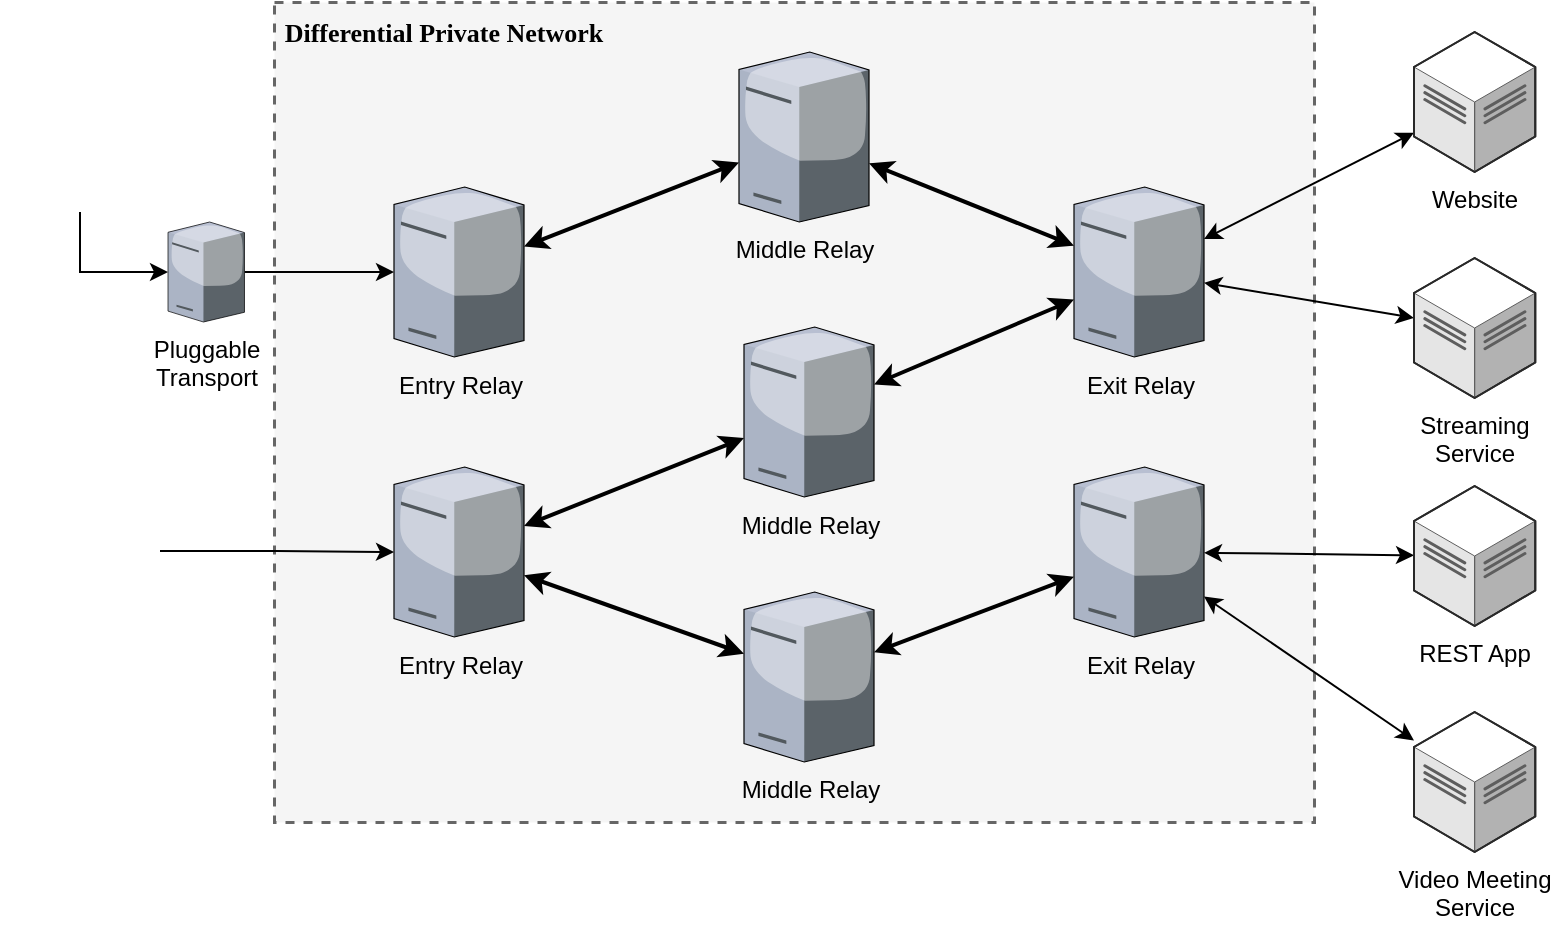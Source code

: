 <mxfile scale="1" border="0" version="26.1.3">
  <diagram name="Page-1" id="En6bQN4-2kuQlOfrFLoK">
    <mxGraphModel dx="1050" dy="576" grid="1" gridSize="10" guides="1" tooltips="1" connect="1" arrows="1" fold="1" page="1" pageScale="1" pageWidth="1200" pageHeight="1920" background="none" math="0" shadow="0">
      <root>
        <mxCell id="0" />
        <mxCell id="1" parent="0" />
        <mxCell id="xC1T_QX-XHvz61IMMwCN-7" value="" style="rounded=0;whiteSpace=wrap;html=1;fillColor=#f5f5f5;dashed=1;strokeWidth=1.5;perimeterSpacing=0;fontColor=#333333;strokeColor=#666666;" vertex="1" parent="1">
          <mxGeometry x="200" y="225" width="520" height="410" as="geometry" />
        </mxCell>
        <mxCell id="xC1T_QX-XHvz61IMMwCN-23" style="edgeStyle=orthogonalEdgeStyle;rounded=0;orthogonalLoop=1;jettySize=auto;html=1;" edge="1" parent="1" source="8LBH4XIUtGPgL_ykkFRC-2" target="xC1T_QX-XHvz61IMMwCN-8">
          <mxGeometry relative="1" as="geometry">
            <Array as="points">
              <mxPoint x="103" y="360" />
            </Array>
          </mxGeometry>
        </mxCell>
        <mxCell id="8LBH4XIUtGPgL_ykkFRC-2" value="" style="shape=image;html=1;verticalAlign=top;verticalLabelPosition=bottom;labelBackgroundColor=#ffffff;imageAspect=0;aspect=fixed;image=https://cdn0.iconfinder.com/data/icons/google-material-design-3-0/48/ic_face_48px-128.png" parent="1" vertex="1">
          <mxGeometry x="63" y="250" width="80" height="80" as="geometry" />
        </mxCell>
        <mxCell id="8LBH4XIUtGPgL_ykkFRC-6" style="rounded=0;orthogonalLoop=1;jettySize=auto;html=1;startArrow=classic;startFill=1;strokeWidth=2;" parent="1" source="8LBH4XIUtGPgL_ykkFRC-3" target="8LBH4XIUtGPgL_ykkFRC-4" edge="1">
          <mxGeometry relative="1" as="geometry" />
        </mxCell>
        <mxCell id="xC1T_QX-XHvz61IMMwCN-25" style="rounded=0;orthogonalLoop=1;jettySize=auto;html=1;strokeWidth=2;startArrow=classic;startFill=1;" edge="1" parent="1" source="8LBH4XIUtGPgL_ykkFRC-3" target="8LBH4XIUtGPgL_ykkFRC-9">
          <mxGeometry relative="1" as="geometry" />
        </mxCell>
        <mxCell id="8LBH4XIUtGPgL_ykkFRC-3" value="Entry&amp;nbsp;&lt;span style=&quot;background-color: transparent; color: light-dark(rgb(0, 0, 0), rgb(255, 255, 255));&quot;&gt;Relay&lt;/span&gt;" style="verticalLabelPosition=bottom;sketch=0;aspect=fixed;html=1;verticalAlign=top;strokeColor=none;align=center;outlineConnect=0;shape=mxgraph.citrix.tower_server;" parent="1" vertex="1">
          <mxGeometry x="260" y="457.5" width="65" height="85" as="geometry" />
        </mxCell>
        <mxCell id="8LBH4XIUtGPgL_ykkFRC-7" style="rounded=0;orthogonalLoop=1;jettySize=auto;html=1;startArrow=classic;startFill=1;strokeWidth=2;" parent="1" source="8LBH4XIUtGPgL_ykkFRC-4" target="8LBH4XIUtGPgL_ykkFRC-12" edge="1">
          <mxGeometry relative="1" as="geometry" />
        </mxCell>
        <mxCell id="8LBH4XIUtGPgL_ykkFRC-4" value="Middle Relay" style="verticalLabelPosition=bottom;sketch=0;aspect=fixed;html=1;verticalAlign=top;strokeColor=none;align=center;outlineConnect=0;shape=mxgraph.citrix.tower_server;" parent="1" vertex="1">
          <mxGeometry x="435" y="387.5" width="65" height="85" as="geometry" />
        </mxCell>
        <mxCell id="xC1T_QX-XHvz61IMMwCN-15" style="rounded=0;orthogonalLoop=1;jettySize=auto;html=1;startArrow=classic;startFill=1;" edge="1" parent="1" source="8LBH4XIUtGPgL_ykkFRC-5" target="xC1T_QX-XHvz61IMMwCN-4">
          <mxGeometry relative="1" as="geometry" />
        </mxCell>
        <mxCell id="xC1T_QX-XHvz61IMMwCN-27" style="rounded=0;orthogonalLoop=1;jettySize=auto;html=1;startArrow=classic;startFill=1;" edge="1" parent="1" source="8LBH4XIUtGPgL_ykkFRC-5" target="xC1T_QX-XHvz61IMMwCN-3">
          <mxGeometry relative="1" as="geometry" />
        </mxCell>
        <mxCell id="8LBH4XIUtGPgL_ykkFRC-5" value="Exit Relay" style="verticalLabelPosition=bottom;sketch=0;aspect=fixed;html=1;verticalAlign=top;strokeColor=none;align=center;outlineConnect=0;shape=mxgraph.citrix.tower_server;" parent="1" vertex="1">
          <mxGeometry x="600" y="457.5" width="65" height="85" as="geometry" />
        </mxCell>
        <mxCell id="8LBH4XIUtGPgL_ykkFRC-14" style="rounded=0;orthogonalLoop=1;jettySize=auto;html=1;startArrow=classic;startFill=1;strokeWidth=2;" parent="1" source="8LBH4XIUtGPgL_ykkFRC-8" target="8LBH4XIUtGPgL_ykkFRC-12" edge="1">
          <mxGeometry relative="1" as="geometry" />
        </mxCell>
        <mxCell id="8LBH4XIUtGPgL_ykkFRC-8" value="Middle Relay" style="verticalLabelPosition=bottom;sketch=0;aspect=fixed;html=1;verticalAlign=top;strokeColor=none;align=center;outlineConnect=0;shape=mxgraph.citrix.tower_server;" parent="1" vertex="1">
          <mxGeometry x="432.5" y="250" width="65" height="85" as="geometry" />
        </mxCell>
        <mxCell id="xC1T_QX-XHvz61IMMwCN-26" style="rounded=0;orthogonalLoop=1;jettySize=auto;html=1;strokeWidth=2;startArrow=classic;startFill=1;" edge="1" parent="1" source="8LBH4XIUtGPgL_ykkFRC-9" target="8LBH4XIUtGPgL_ykkFRC-5">
          <mxGeometry relative="1" as="geometry" />
        </mxCell>
        <mxCell id="8LBH4XIUtGPgL_ykkFRC-9" value="Middle Relay" style="verticalLabelPosition=bottom;sketch=0;aspect=fixed;html=1;verticalAlign=top;strokeColor=none;align=center;outlineConnect=0;shape=mxgraph.citrix.tower_server;" parent="1" vertex="1">
          <mxGeometry x="435" y="520" width="65" height="85" as="geometry" />
        </mxCell>
        <mxCell id="8LBH4XIUtGPgL_ykkFRC-11" style="rounded=0;orthogonalLoop=1;jettySize=auto;html=1;startArrow=classic;startFill=1;strokeWidth=2;" parent="1" source="8LBH4XIUtGPgL_ykkFRC-10" target="8LBH4XIUtGPgL_ykkFRC-8" edge="1">
          <mxGeometry relative="1" as="geometry" />
        </mxCell>
        <mxCell id="8LBH4XIUtGPgL_ykkFRC-10" value="Entry&amp;nbsp;&lt;span style=&quot;background-color: transparent; color: light-dark(rgb(0, 0, 0), rgb(255, 255, 255));&quot;&gt;Relay&lt;/span&gt;" style="verticalLabelPosition=bottom;sketch=0;aspect=fixed;html=1;verticalAlign=top;strokeColor=none;align=center;outlineConnect=0;shape=mxgraph.citrix.tower_server;" parent="1" vertex="1">
          <mxGeometry x="260" y="317.5" width="65" height="85" as="geometry" />
        </mxCell>
        <mxCell id="xC1T_QX-XHvz61IMMwCN-13" style="rounded=0;orthogonalLoop=1;jettySize=auto;html=1;startArrow=classic;startFill=1;" edge="1" parent="1" source="8LBH4XIUtGPgL_ykkFRC-12" target="xC1T_QX-XHvz61IMMwCN-2">
          <mxGeometry relative="1" as="geometry" />
        </mxCell>
        <mxCell id="xC1T_QX-XHvz61IMMwCN-14" style="rounded=0;orthogonalLoop=1;jettySize=auto;html=1;startArrow=classic;startFill=1;" edge="1" parent="1" source="8LBH4XIUtGPgL_ykkFRC-12" target="xC1T_QX-XHvz61IMMwCN-1">
          <mxGeometry relative="1" as="geometry" />
        </mxCell>
        <mxCell id="8LBH4XIUtGPgL_ykkFRC-12" value="Exit Relay" style="verticalLabelPosition=bottom;sketch=0;aspect=fixed;html=1;verticalAlign=top;strokeColor=none;align=center;outlineConnect=0;shape=mxgraph.citrix.tower_server;" parent="1" vertex="1">
          <mxGeometry x="600" y="317.5" width="65" height="85" as="geometry" />
        </mxCell>
        <mxCell id="xC1T_QX-XHvz61IMMwCN-1" value="Website" style="verticalLabelPosition=bottom;html=1;verticalAlign=top;strokeWidth=1;align=center;outlineConnect=0;dashed=0;outlineConnect=0;shape=mxgraph.aws3d.dataCenter;strokeColor=#5E5E5E;aspect=fixed;" vertex="1" parent="1">
          <mxGeometry x="770" y="240" width="60.64" height="70" as="geometry" />
        </mxCell>
        <mxCell id="xC1T_QX-XHvz61IMMwCN-2" value="Str&lt;span style=&quot;background-color: transparent; color: light-dark(rgb(0, 0, 0), rgb(255, 255, 255));&quot;&gt;eaming&lt;/span&gt;&lt;div&gt;&lt;div&gt;Service&lt;/div&gt;&lt;/div&gt;" style="verticalLabelPosition=bottom;html=1;verticalAlign=top;strokeWidth=1;align=center;outlineConnect=0;dashed=0;outlineConnect=0;shape=mxgraph.aws3d.dataCenter;strokeColor=#5E5E5E;aspect=fixed;" vertex="1" parent="1">
          <mxGeometry x="770" y="353" width="60.64" height="70" as="geometry" />
        </mxCell>
        <mxCell id="xC1T_QX-XHvz61IMMwCN-3" value="REST App" style="verticalLabelPosition=bottom;html=1;verticalAlign=top;strokeWidth=1;align=center;outlineConnect=0;dashed=0;outlineConnect=0;shape=mxgraph.aws3d.dataCenter;strokeColor=#5E5E5E;aspect=fixed;" vertex="1" parent="1">
          <mxGeometry x="770" y="467" width="60.64" height="70" as="geometry" />
        </mxCell>
        <mxCell id="xC1T_QX-XHvz61IMMwCN-4" value="Video Meeting&lt;div&gt;Service&lt;/div&gt;" style="verticalLabelPosition=bottom;html=1;verticalAlign=top;strokeWidth=1;align=center;outlineConnect=0;dashed=0;outlineConnect=0;shape=mxgraph.aws3d.dataCenter;strokeColor=#5E5E5E;aspect=fixed;" vertex="1" parent="1">
          <mxGeometry x="770" y="580" width="60.64" height="70" as="geometry" />
        </mxCell>
        <mxCell id="xC1T_QX-XHvz61IMMwCN-11" style="edgeStyle=orthogonalEdgeStyle;rounded=0;orthogonalLoop=1;jettySize=auto;html=1;" edge="1" parent="1" source="xC1T_QX-XHvz61IMMwCN-8" target="8LBH4XIUtGPgL_ykkFRC-10">
          <mxGeometry relative="1" as="geometry" />
        </mxCell>
        <mxCell id="xC1T_QX-XHvz61IMMwCN-8" value="Pluggable&lt;div&gt;Transport&lt;/div&gt;" style="verticalLabelPosition=bottom;sketch=0;aspect=fixed;html=1;verticalAlign=top;strokeColor=none;align=center;outlineConnect=0;shape=mxgraph.citrix.tower_server;" vertex="1" parent="1">
          <mxGeometry x="147" y="335" width="38.24" height="50" as="geometry" />
        </mxCell>
        <mxCell id="xC1T_QX-XHvz61IMMwCN-12" style="edgeStyle=orthogonalEdgeStyle;rounded=0;orthogonalLoop=1;jettySize=auto;html=1;" edge="1" parent="1" source="xC1T_QX-XHvz61IMMwCN-9" target="8LBH4XIUtGPgL_ykkFRC-3">
          <mxGeometry relative="1" as="geometry" />
        </mxCell>
        <mxCell id="xC1T_QX-XHvz61IMMwCN-9" value="" style="shape=image;html=1;verticalAlign=top;verticalLabelPosition=bottom;labelBackgroundColor=#ffffff;imageAspect=0;aspect=fixed;image=https://cdn0.iconfinder.com/data/icons/google-material-design-3-0/48/ic_face_48px-128.png" vertex="1" parent="1">
          <mxGeometry x="63" y="459.5" width="80" height="80" as="geometry" />
        </mxCell>
        <mxCell id="xC1T_QX-XHvz61IMMwCN-22" value="Differential Private Network" style="text;strokeColor=none;align=center;fillColor=none;html=1;verticalAlign=middle;whiteSpace=wrap;rounded=0;fontStyle=1;fontFamily=Comic Sans MS;fontSize=13;" vertex="1" parent="1">
          <mxGeometry x="200" y="225" width="170" height="30" as="geometry" />
        </mxCell>
      </root>
    </mxGraphModel>
  </diagram>
</mxfile>
